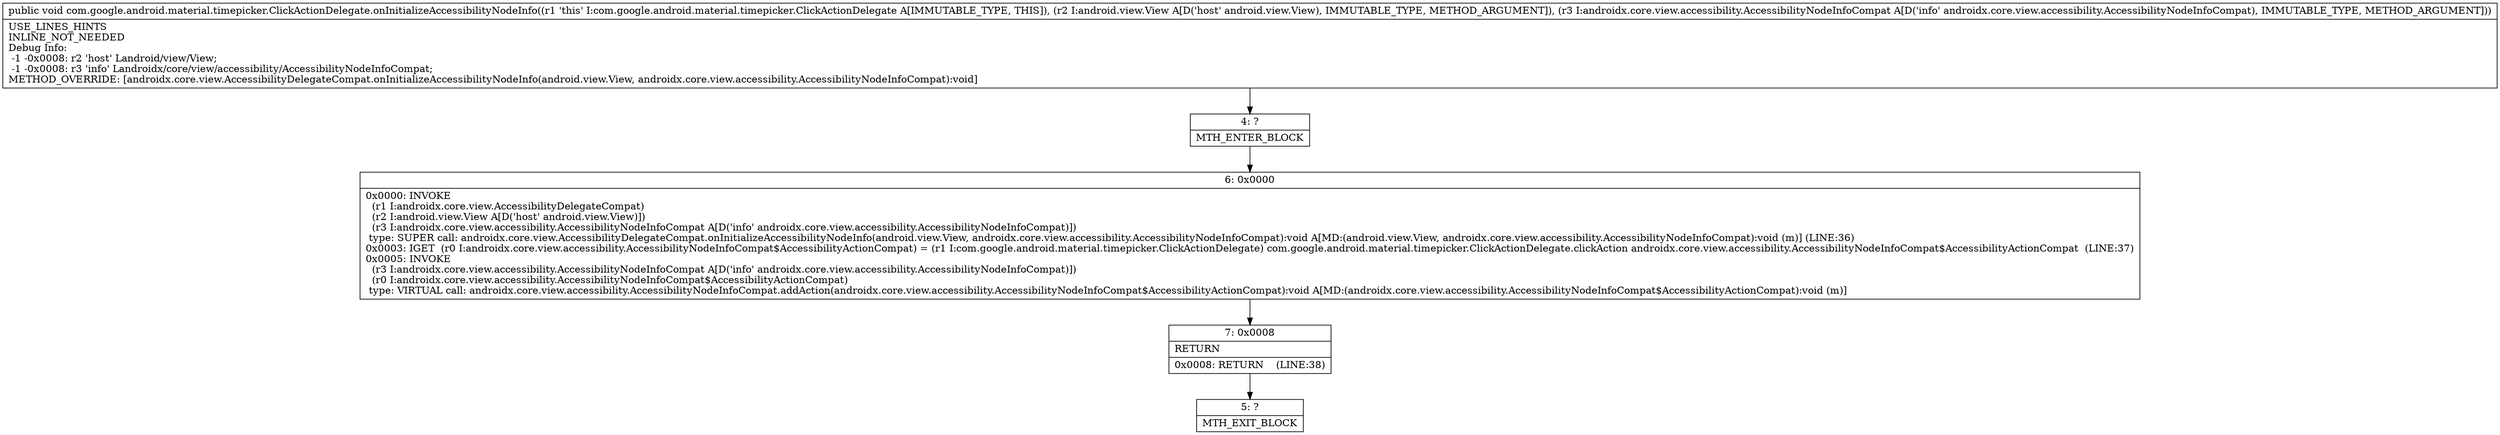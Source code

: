 digraph "CFG forcom.google.android.material.timepicker.ClickActionDelegate.onInitializeAccessibilityNodeInfo(Landroid\/view\/View;Landroidx\/core\/view\/accessibility\/AccessibilityNodeInfoCompat;)V" {
Node_4 [shape=record,label="{4\:\ ?|MTH_ENTER_BLOCK\l}"];
Node_6 [shape=record,label="{6\:\ 0x0000|0x0000: INVOKE  \l  (r1 I:androidx.core.view.AccessibilityDelegateCompat)\l  (r2 I:android.view.View A[D('host' android.view.View)])\l  (r3 I:androidx.core.view.accessibility.AccessibilityNodeInfoCompat A[D('info' androidx.core.view.accessibility.AccessibilityNodeInfoCompat)])\l type: SUPER call: androidx.core.view.AccessibilityDelegateCompat.onInitializeAccessibilityNodeInfo(android.view.View, androidx.core.view.accessibility.AccessibilityNodeInfoCompat):void A[MD:(android.view.View, androidx.core.view.accessibility.AccessibilityNodeInfoCompat):void (m)] (LINE:36)\l0x0003: IGET  (r0 I:androidx.core.view.accessibility.AccessibilityNodeInfoCompat$AccessibilityActionCompat) = (r1 I:com.google.android.material.timepicker.ClickActionDelegate) com.google.android.material.timepicker.ClickActionDelegate.clickAction androidx.core.view.accessibility.AccessibilityNodeInfoCompat$AccessibilityActionCompat  (LINE:37)\l0x0005: INVOKE  \l  (r3 I:androidx.core.view.accessibility.AccessibilityNodeInfoCompat A[D('info' androidx.core.view.accessibility.AccessibilityNodeInfoCompat)])\l  (r0 I:androidx.core.view.accessibility.AccessibilityNodeInfoCompat$AccessibilityActionCompat)\l type: VIRTUAL call: androidx.core.view.accessibility.AccessibilityNodeInfoCompat.addAction(androidx.core.view.accessibility.AccessibilityNodeInfoCompat$AccessibilityActionCompat):void A[MD:(androidx.core.view.accessibility.AccessibilityNodeInfoCompat$AccessibilityActionCompat):void (m)]\l}"];
Node_7 [shape=record,label="{7\:\ 0x0008|RETURN\l|0x0008: RETURN    (LINE:38)\l}"];
Node_5 [shape=record,label="{5\:\ ?|MTH_EXIT_BLOCK\l}"];
MethodNode[shape=record,label="{public void com.google.android.material.timepicker.ClickActionDelegate.onInitializeAccessibilityNodeInfo((r1 'this' I:com.google.android.material.timepicker.ClickActionDelegate A[IMMUTABLE_TYPE, THIS]), (r2 I:android.view.View A[D('host' android.view.View), IMMUTABLE_TYPE, METHOD_ARGUMENT]), (r3 I:androidx.core.view.accessibility.AccessibilityNodeInfoCompat A[D('info' androidx.core.view.accessibility.AccessibilityNodeInfoCompat), IMMUTABLE_TYPE, METHOD_ARGUMENT]))  | USE_LINES_HINTS\lINLINE_NOT_NEEDED\lDebug Info:\l  \-1 \-0x0008: r2 'host' Landroid\/view\/View;\l  \-1 \-0x0008: r3 'info' Landroidx\/core\/view\/accessibility\/AccessibilityNodeInfoCompat;\lMETHOD_OVERRIDE: [androidx.core.view.AccessibilityDelegateCompat.onInitializeAccessibilityNodeInfo(android.view.View, androidx.core.view.accessibility.AccessibilityNodeInfoCompat):void]\l}"];
MethodNode -> Node_4;Node_4 -> Node_6;
Node_6 -> Node_7;
Node_7 -> Node_5;
}

